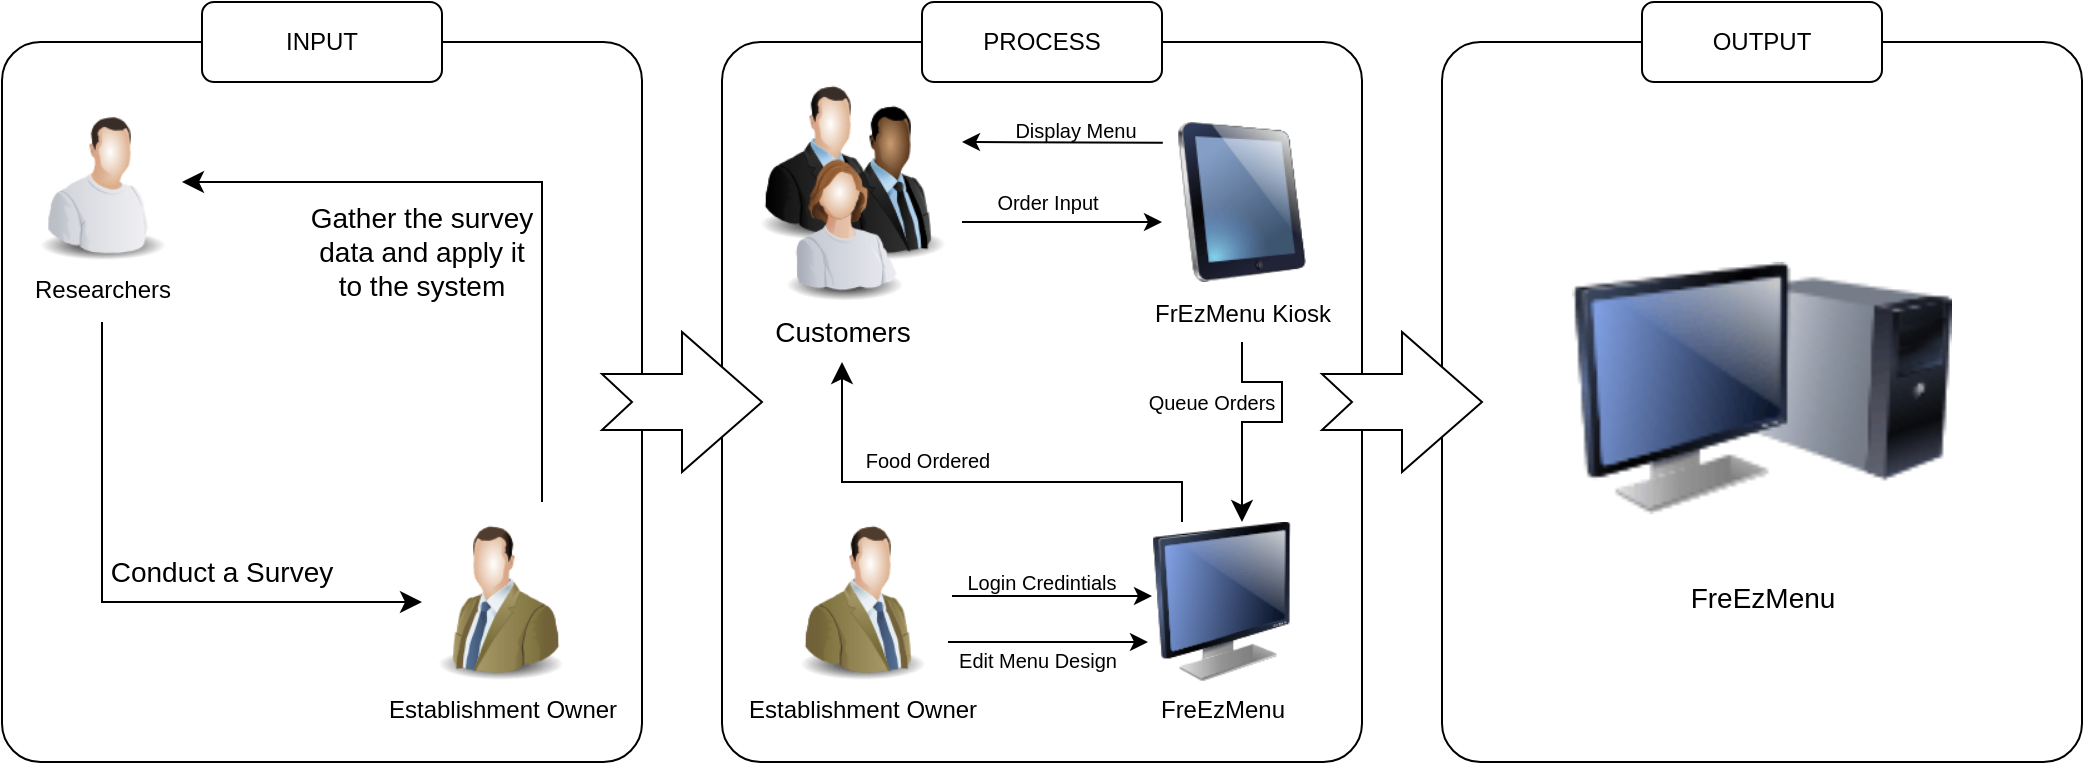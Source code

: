 <mxfile>
    <diagram id="cKG6rx0YlNjc_p0HYj63" name="Page-1">
        <mxGraphModel dx="693" dy="783" grid="1" gridSize="10" guides="1" tooltips="1" connect="1" arrows="1" fold="1" page="1" pageScale="1" pageWidth="2000" pageHeight="1100" math="0" shadow="0">
            <root>
                <mxCell id="0"/>
                <mxCell id="1" parent="0"/>
                <mxCell id="2" value="" style="rounded=1;whiteSpace=wrap;html=1;arcSize=6;" parent="1" vertex="1">
                    <mxGeometry x="360" y="280" width="320" height="360" as="geometry"/>
                </mxCell>
                <mxCell id="3" value="INPUT" style="rounded=1;whiteSpace=wrap;html=1;" parent="1" vertex="1">
                    <mxGeometry x="460" y="260" width="120" height="40" as="geometry"/>
                </mxCell>
                <mxCell id="4" value="" style="rounded=1;whiteSpace=wrap;html=1;arcSize=6;" parent="1" vertex="1">
                    <mxGeometry x="720" y="280" width="320" height="360" as="geometry"/>
                </mxCell>
                <mxCell id="5" value="PROCESS" style="rounded=1;whiteSpace=wrap;html=1;" parent="1" vertex="1">
                    <mxGeometry x="820" y="260" width="120" height="40" as="geometry"/>
                </mxCell>
                <mxCell id="6" value="" style="html=1;shadow=0;dashed=0;align=center;verticalAlign=middle;shape=mxgraph.arrows2.arrow;dy=0.6;dx=40;notch=15;" parent="1" vertex="1">
                    <mxGeometry x="660" y="425" width="80" height="70" as="geometry"/>
                </mxCell>
                <mxCell id="10" value="Establishment Owner" style="image;html=1;image=img/lib/clip_art/people/Suit_Man_Green_128x128.png;imageBackground=none;imageBorder=none;imageAspect=1;flipH=1;" parent="1" vertex="1">
                    <mxGeometry x="570" y="520" width="80" height="80" as="geometry"/>
                </mxCell>
                <mxCell id="11" value="Researchers" style="image;html=1;image=img/lib/clip_art/people/Worker_Man_128x128.png" parent="1" vertex="1">
                    <mxGeometry x="370" y="310" width="80" height="80" as="geometry"/>
                </mxCell>
                <mxCell id="14" value="" style="edgeStyle=segmentEdgeStyle;endArrow=classic;html=1;curved=0;rounded=0;endSize=8;startSize=8;entryX=0;entryY=0.5;entryDx=0;entryDy=0;" parent="1" target="10" edge="1">
                    <mxGeometry width="50" height="50" relative="1" as="geometry">
                        <mxPoint x="410" y="420" as="sourcePoint"/>
                        <mxPoint x="960" y="510" as="targetPoint"/>
                        <Array as="points">
                            <mxPoint x="410" y="560"/>
                        </Array>
                    </mxGeometry>
                </mxCell>
                <mxCell id="15" value="&lt;font style=&quot;font-size: 14px;&quot;&gt;Conduct a Survey&lt;/font&gt;" style="text;html=1;strokeColor=none;fillColor=none;align=center;verticalAlign=middle;whiteSpace=wrap;rounded=0;sketch=0;" parent="1" vertex="1">
                    <mxGeometry x="410" y="530" width="120" height="30" as="geometry"/>
                </mxCell>
                <mxCell id="16" value="" style="image;html=1;image=img/lib/clip_art/people/Suit_Man_128x128.png;sketch=0;fontSize=14;" parent="1" vertex="1">
                    <mxGeometry x="730" y="300" width="80" height="80" as="geometry"/>
                </mxCell>
                <mxCell id="21" value="" style="image;html=1;image=img/lib/clip_art/people/Suit_Man_Black_128x128.png;sketch=0;fontSize=14;" parent="1" vertex="1">
                    <mxGeometry x="760" y="310" width="80" height="80" as="geometry"/>
                </mxCell>
                <mxCell id="18" value="Customers" style="image;html=1;image=img/lib/clip_art/people/Worker_Woman_128x128.png;sketch=0;fontSize=14;" parent="1" vertex="1">
                    <mxGeometry x="740" y="330" width="80" height="80" as="geometry"/>
                </mxCell>
                <mxCell id="19" value="" style="edgeStyle=segmentEdgeStyle;endArrow=classic;html=1;curved=0;rounded=0;endSize=8;startSize=8;fontSize=14;entryX=1;entryY=0.5;entryDx=0;entryDy=0;" parent="1" target="11" edge="1">
                    <mxGeometry width="50" height="50" relative="1" as="geometry">
                        <mxPoint x="630" y="510" as="sourcePoint"/>
                        <mxPoint x="840" y="420" as="targetPoint"/>
                        <Array as="points">
                            <mxPoint x="630" y="350"/>
                        </Array>
                    </mxGeometry>
                </mxCell>
                <mxCell id="20" value="&lt;font style=&quot;font-size: 14px;&quot;&gt;Gather the survey data and apply it to the system&lt;/font&gt;" style="text;html=1;strokeColor=none;fillColor=none;align=center;verticalAlign=middle;whiteSpace=wrap;rounded=0;sketch=0;" parent="1" vertex="1">
                    <mxGeometry x="510" y="350" width="120" height="70" as="geometry"/>
                </mxCell>
                <mxCell id="22" value="&lt;font style=&quot;font-size: 12px;&quot;&gt;FrEzMenu Kiosk&lt;/font&gt;" style="image;html=1;image=img/lib/clip_art/computers/iPad_128x128.png;sketch=0;fontSize=14;" parent="1" vertex="1">
                    <mxGeometry x="940" y="320" width="80" height="80" as="geometry"/>
                </mxCell>
                <mxCell id="23" value="" style="endArrow=classic;html=1;fontSize=14;entryX=1;entryY=0.25;entryDx=0;entryDy=0;exitX=0.005;exitY=0.129;exitDx=0;exitDy=0;exitPerimeter=0;" parent="1" source="22" target="21" edge="1">
                    <mxGeometry width="50" height="50" relative="1" as="geometry">
                        <mxPoint x="850" y="490" as="sourcePoint"/>
                        <mxPoint x="900" y="440" as="targetPoint"/>
                    </mxGeometry>
                </mxCell>
                <mxCell id="24" value="&lt;font style=&quot;font-size: 10px;&quot;&gt;Display&amp;nbsp;Menu&lt;/font&gt;" style="text;html=1;strokeColor=none;fillColor=none;align=center;verticalAlign=middle;whiteSpace=wrap;rounded=0;sketch=0;fontSize=10;" parent="1" vertex="1">
                    <mxGeometry x="854" y="317" width="86" height="13" as="geometry"/>
                </mxCell>
                <mxCell id="25" value="" style="endArrow=classic;html=1;fontSize=10;exitX=1;exitY=0.75;exitDx=0;exitDy=0;" parent="1" source="21" edge="1">
                    <mxGeometry width="50" height="50" relative="1" as="geometry">
                        <mxPoint x="820" y="480" as="sourcePoint"/>
                        <mxPoint x="940" y="370" as="targetPoint"/>
                    </mxGeometry>
                </mxCell>
                <mxCell id="26" value="&lt;font style=&quot;font-size: 10px;&quot;&gt;Order Input&lt;/font&gt;" style="text;html=1;strokeColor=none;fillColor=none;align=center;verticalAlign=middle;whiteSpace=wrap;rounded=0;sketch=0;fontSize=10;" parent="1" vertex="1">
                    <mxGeometry x="840" y="353.5" width="86" height="13" as="geometry"/>
                </mxCell>
                <mxCell id="27" value="&lt;font style=&quot;font-size: 12px;&quot;&gt;FreEzMenu&lt;/font&gt;" style="image;html=1;image=img/lib/clip_art/computers/Monitor_128x128.png;sketch=0;fontSize=10;" parent="1" vertex="1">
                    <mxGeometry x="930" y="520" width="80" height="80" as="geometry"/>
                </mxCell>
                <mxCell id="31" value="&lt;font style=&quot;font-size: 10px;&quot;&gt;Queue Orders&lt;/font&gt;" style="text;html=1;strokeColor=none;fillColor=none;align=center;verticalAlign=middle;whiteSpace=wrap;rounded=0;sketch=0;fontSize=10;" parent="1" vertex="1">
                    <mxGeometry x="930" y="453.5" width="70" height="13" as="geometry"/>
                </mxCell>
                <mxCell id="35" value="" style="edgeStyle=segmentEdgeStyle;endArrow=classic;html=1;curved=0;rounded=0;endSize=8;startSize=8;fontSize=12;entryX=0.625;entryY=0;entryDx=0;entryDy=0;entryPerimeter=0;" parent="1" target="27" edge="1">
                    <mxGeometry width="50" height="50" relative="1" as="geometry">
                        <mxPoint x="980" y="430" as="sourcePoint"/>
                        <mxPoint x="980" y="450" as="targetPoint"/>
                        <Array as="points">
                            <mxPoint x="980" y="450"/>
                            <mxPoint x="1000" y="450"/>
                            <mxPoint x="1000" y="470"/>
                            <mxPoint x="980" y="470"/>
                        </Array>
                    </mxGeometry>
                </mxCell>
                <mxCell id="36" value="Establishment Owner" style="image;html=1;image=img/lib/clip_art/people/Suit_Man_Green_128x128.png;imageBackground=none;imageBorder=none;imageAspect=1;flipH=0;" parent="1" vertex="1">
                    <mxGeometry x="750" y="520" width="80" height="80" as="geometry"/>
                </mxCell>
                <mxCell id="37" value="" style="endArrow=classic;html=1;fontSize=10;exitX=1;exitY=0.75;exitDx=0;exitDy=0;" parent="1" edge="1">
                    <mxGeometry width="50" height="50" relative="1" as="geometry">
                        <mxPoint x="833" y="580" as="sourcePoint"/>
                        <mxPoint x="933" y="580" as="targetPoint"/>
                    </mxGeometry>
                </mxCell>
                <mxCell id="38" value="&lt;font style=&quot;font-size: 10px;&quot;&gt;Edit Menu Design&lt;/font&gt;" style="text;html=1;strokeColor=none;fillColor=none;align=center;verticalAlign=middle;whiteSpace=wrap;rounded=0;sketch=0;fontSize=10;" parent="1" vertex="1">
                    <mxGeometry x="835" y="582" width="86" height="13" as="geometry"/>
                </mxCell>
                <mxCell id="41" value="" style="endArrow=classic;html=1;fontSize=10;exitX=1;exitY=0.75;exitDx=0;exitDy=0;" parent="1" edge="1">
                    <mxGeometry width="50" height="50" relative="1" as="geometry">
                        <mxPoint x="835" y="557" as="sourcePoint"/>
                        <mxPoint x="935" y="557" as="targetPoint"/>
                    </mxGeometry>
                </mxCell>
                <mxCell id="42" value="&lt;font style=&quot;font-size: 10px;&quot;&gt;Login Credintials&lt;/font&gt;" style="text;html=1;strokeColor=none;fillColor=none;align=center;verticalAlign=middle;whiteSpace=wrap;rounded=0;sketch=0;fontSize=10;" parent="1" vertex="1">
                    <mxGeometry x="837" y="543" width="86" height="13" as="geometry"/>
                </mxCell>
                <mxCell id="43" value="" style="edgeStyle=segmentEdgeStyle;endArrow=classic;html=1;curved=0;rounded=0;endSize=8;startSize=8;fontSize=12;exitX=0.25;exitY=0;exitDx=0;exitDy=0;" parent="1" source="27" edge="1">
                    <mxGeometry width="50" height="50" relative="1" as="geometry">
                        <mxPoint x="870" y="490" as="sourcePoint"/>
                        <mxPoint x="780" y="440" as="targetPoint"/>
                        <Array as="points">
                            <mxPoint x="950" y="500"/>
                            <mxPoint x="780" y="500"/>
                        </Array>
                    </mxGeometry>
                </mxCell>
                <mxCell id="44" value="&lt;font style=&quot;font-size: 10px;&quot;&gt;Food Ordered&lt;/font&gt;" style="text;html=1;strokeColor=none;fillColor=none;align=center;verticalAlign=middle;whiteSpace=wrap;rounded=0;sketch=0;fontSize=10;" parent="1" vertex="1">
                    <mxGeometry x="780" y="482" width="86" height="13" as="geometry"/>
                </mxCell>
                <mxCell id="45" value="" style="rounded=1;whiteSpace=wrap;html=1;arcSize=6;" parent="1" vertex="1">
                    <mxGeometry x="1080" y="280" width="320" height="360" as="geometry"/>
                </mxCell>
                <mxCell id="46" value="OUTPUT" style="rounded=1;whiteSpace=wrap;html=1;" parent="1" vertex="1">
                    <mxGeometry x="1180" y="260" width="120" height="40" as="geometry"/>
                </mxCell>
                <mxCell id="47" value="" style="html=1;shadow=0;dashed=0;align=center;verticalAlign=middle;shape=mxgraph.arrows2.arrow;dy=0.6;dx=40;notch=15;" parent="1" vertex="1">
                    <mxGeometry x="1020" y="425" width="80" height="70" as="geometry"/>
                </mxCell>
                <mxCell id="48" value="&lt;font style=&quot;font-size: 14px;&quot;&gt;FreEzMenu&lt;/font&gt;" style="image;html=1;image=img/lib/clip_art/computers/Monitor_Tower_128x128.png;sketch=0;fontSize=12;" parent="1" vertex="1">
                    <mxGeometry x="1145" y="363" width="190" height="180" as="geometry"/>
                </mxCell>
            </root>
        </mxGraphModel>
    </diagram>
</mxfile>